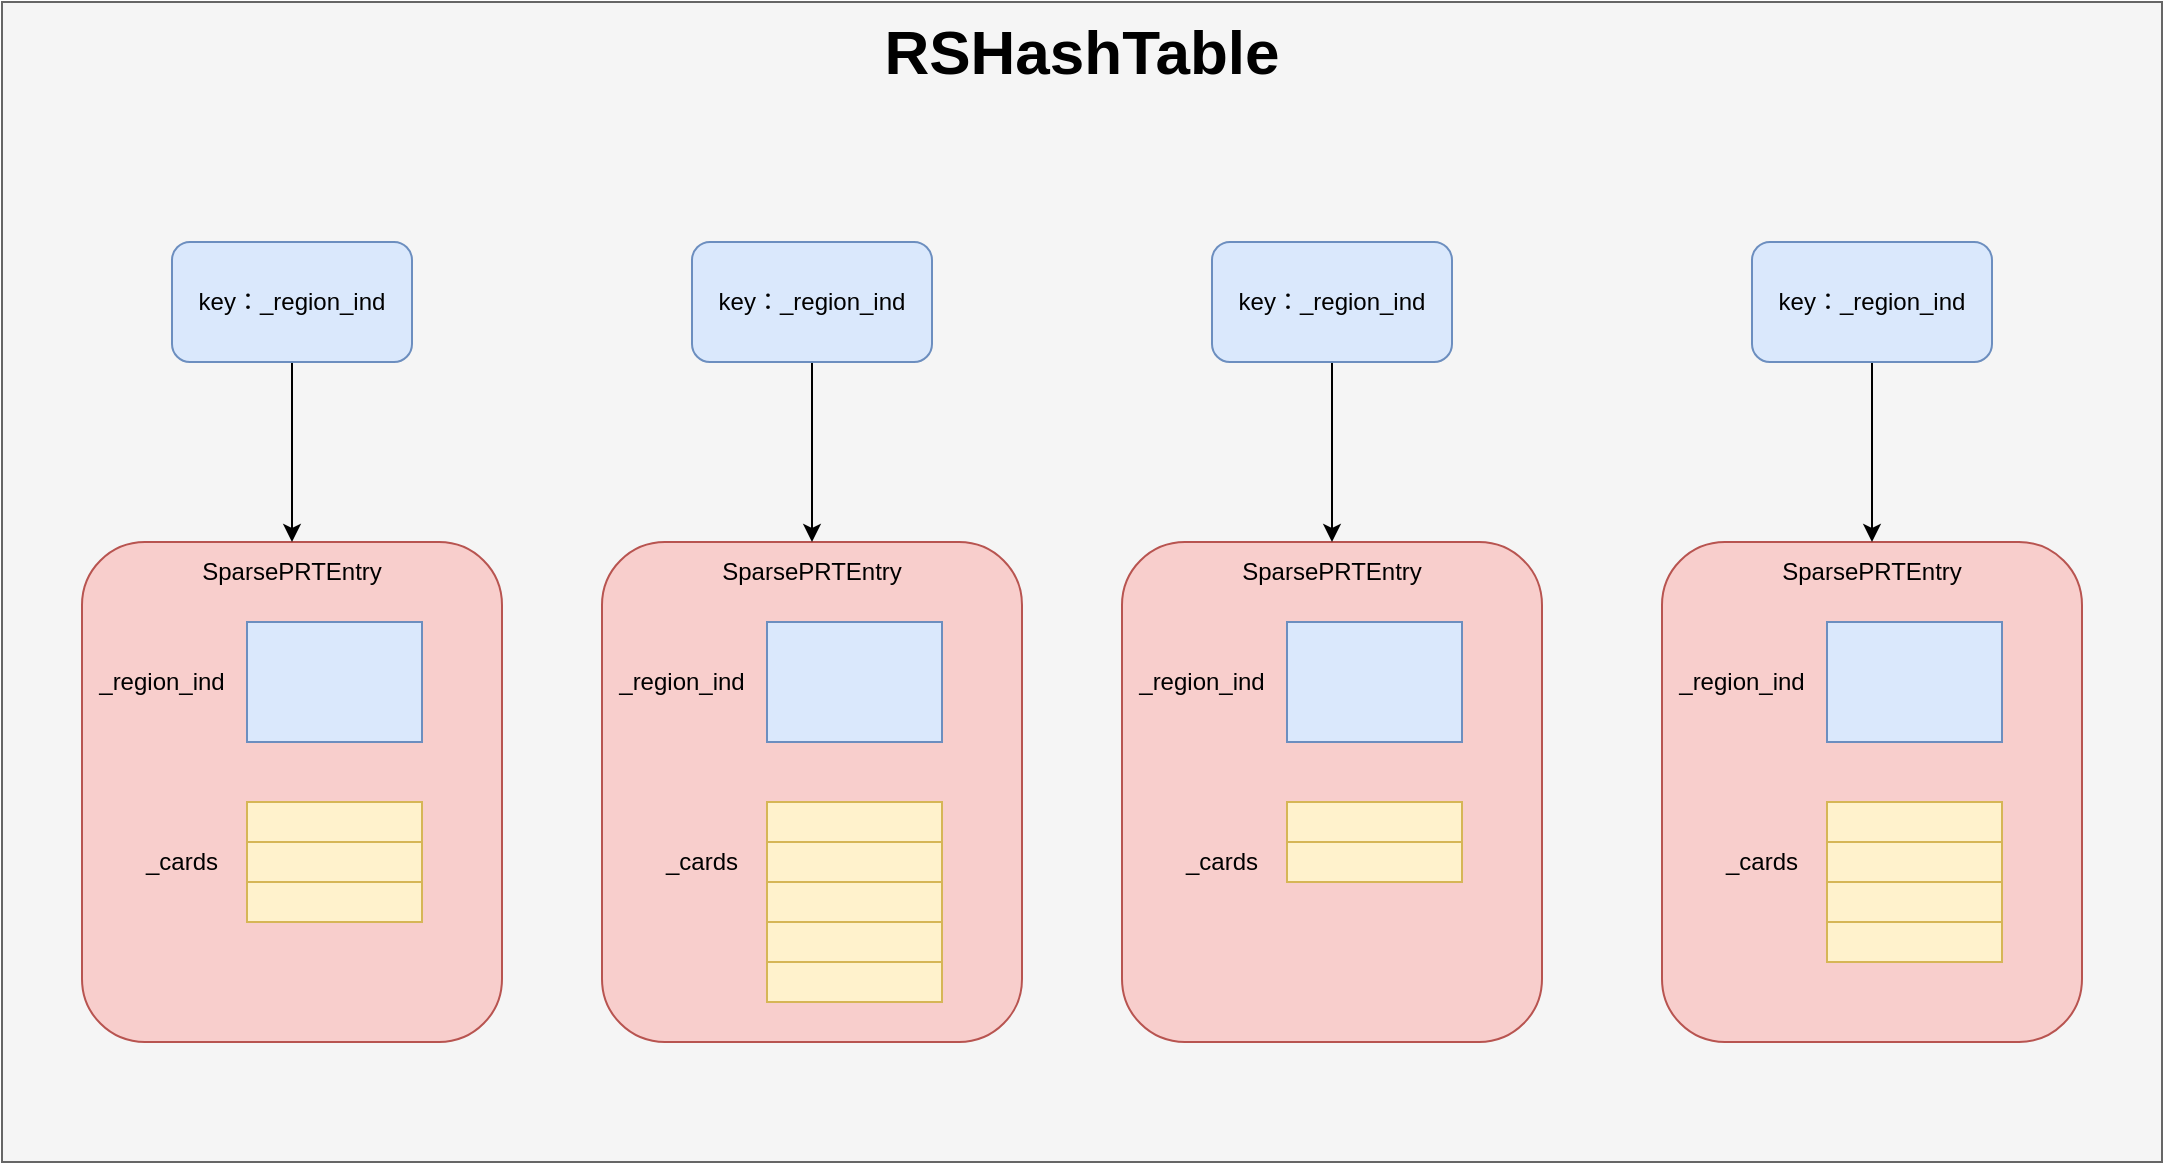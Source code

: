 <mxfile version="21.5.1" type="device" pages="2">
  <diagram name="稀疏prt" id="of0phU7YStOfkWXfRMpA">
    <mxGraphModel dx="1480" dy="2035" grid="1" gridSize="10" guides="1" tooltips="1" connect="1" arrows="1" fold="1" page="1" pageScale="1" pageWidth="827" pageHeight="1169" math="0" shadow="0">
      <root>
        <mxCell id="0" />
        <mxCell id="1" parent="0" />
        <mxCell id="s5ADCJKUopqWij5MdvxX-49" value="" style="rounded=0;whiteSpace=wrap;html=1;fillColor=#f5f5f5;fontColor=#333333;strokeColor=#666666;" parent="1" vertex="1">
          <mxGeometry x="80" y="-90" width="1080" height="580" as="geometry" />
        </mxCell>
        <mxCell id="s5ADCJKUopqWij5MdvxX-2" value="RSHashTable" style="text;html=1;strokeColor=none;fillColor=none;align=center;verticalAlign=middle;whiteSpace=wrap;rounded=0;fontStyle=1;fontSize=31;" parent="1" vertex="1">
          <mxGeometry x="590" y="-80" width="60" height="30" as="geometry" />
        </mxCell>
        <mxCell id="s5ADCJKUopqWij5MdvxX-3" value="" style="rounded=1;whiteSpace=wrap;html=1;fillColor=#f8cecc;strokeColor=#b85450;" parent="1" vertex="1">
          <mxGeometry x="120" y="180" width="210" height="250" as="geometry" />
        </mxCell>
        <mxCell id="s5ADCJKUopqWij5MdvxX-4" value="SparsePRTEntry" style="text;html=1;strokeColor=none;fillColor=none;align=center;verticalAlign=middle;whiteSpace=wrap;rounded=0;" parent="1" vertex="1">
          <mxGeometry x="195" y="180" width="60" height="30" as="geometry" />
        </mxCell>
        <mxCell id="s5ADCJKUopqWij5MdvxX-5" value="" style="rounded=0;whiteSpace=wrap;html=1;fillColor=#dae8fc;strokeColor=#6c8ebf;" parent="1" vertex="1">
          <mxGeometry x="202.5" y="220" width="87.5" height="60" as="geometry" />
        </mxCell>
        <mxCell id="s5ADCJKUopqWij5MdvxX-6" value="" style="rounded=0;whiteSpace=wrap;html=1;fillColor=#fff2cc;strokeColor=#d6b656;" parent="1" vertex="1">
          <mxGeometry x="202.5" y="310" width="87.5" height="20" as="geometry" />
        </mxCell>
        <mxCell id="s5ADCJKUopqWij5MdvxX-7" value="_cards" style="text;html=1;strokeColor=none;fillColor=none;align=center;verticalAlign=middle;whiteSpace=wrap;rounded=0;" parent="1" vertex="1">
          <mxGeometry x="140" y="325" width="60" height="30" as="geometry" />
        </mxCell>
        <mxCell id="s5ADCJKUopqWij5MdvxX-10" value="" style="rounded=0;whiteSpace=wrap;html=1;fillColor=#fff2cc;strokeColor=#d6b656;" parent="1" vertex="1">
          <mxGeometry x="202.5" y="330" width="87.5" height="20" as="geometry" />
        </mxCell>
        <mxCell id="s5ADCJKUopqWij5MdvxX-11" value="" style="rounded=0;whiteSpace=wrap;html=1;fillColor=#fff2cc;strokeColor=#d6b656;" parent="1" vertex="1">
          <mxGeometry x="202.5" y="350" width="87.5" height="20" as="geometry" />
        </mxCell>
        <mxCell id="s5ADCJKUopqWij5MdvxX-12" value="_region_ind" style="text;html=1;strokeColor=none;fillColor=none;align=center;verticalAlign=middle;whiteSpace=wrap;rounded=0;" parent="1" vertex="1">
          <mxGeometry x="130" y="235" width="60" height="30" as="geometry" />
        </mxCell>
        <mxCell id="s5ADCJKUopqWij5MdvxX-15" value="" style="edgeStyle=orthogonalEdgeStyle;rounded=0;orthogonalLoop=1;jettySize=auto;html=1;" parent="1" source="s5ADCJKUopqWij5MdvxX-14" target="s5ADCJKUopqWij5MdvxX-4" edge="1">
          <mxGeometry relative="1" as="geometry" />
        </mxCell>
        <mxCell id="s5ADCJKUopqWij5MdvxX-14" value="key：_region_ind" style="rounded=1;whiteSpace=wrap;html=1;fillColor=#dae8fc;strokeColor=#6c8ebf;" parent="1" vertex="1">
          <mxGeometry x="165" y="30" width="120" height="60" as="geometry" />
        </mxCell>
        <mxCell id="s5ADCJKUopqWij5MdvxX-16" value="" style="rounded=1;whiteSpace=wrap;html=1;fillColor=#f8cecc;strokeColor=#b85450;" parent="1" vertex="1">
          <mxGeometry x="380" y="180" width="210" height="250" as="geometry" />
        </mxCell>
        <mxCell id="s5ADCJKUopqWij5MdvxX-17" value="SparsePRTEntry" style="text;html=1;strokeColor=none;fillColor=none;align=center;verticalAlign=middle;whiteSpace=wrap;rounded=0;" parent="1" vertex="1">
          <mxGeometry x="455" y="180" width="60" height="30" as="geometry" />
        </mxCell>
        <mxCell id="s5ADCJKUopqWij5MdvxX-18" value="" style="rounded=0;whiteSpace=wrap;html=1;fillColor=#dae8fc;strokeColor=#6c8ebf;" parent="1" vertex="1">
          <mxGeometry x="462.5" y="220" width="87.5" height="60" as="geometry" />
        </mxCell>
        <mxCell id="s5ADCJKUopqWij5MdvxX-19" value="" style="rounded=0;whiteSpace=wrap;html=1;fillColor=#fff2cc;strokeColor=#d6b656;" parent="1" vertex="1">
          <mxGeometry x="462.5" y="310" width="87.5" height="20" as="geometry" />
        </mxCell>
        <mxCell id="s5ADCJKUopqWij5MdvxX-20" value="_cards" style="text;html=1;strokeColor=none;fillColor=none;align=center;verticalAlign=middle;whiteSpace=wrap;rounded=0;" parent="1" vertex="1">
          <mxGeometry x="400" y="325" width="60" height="30" as="geometry" />
        </mxCell>
        <mxCell id="s5ADCJKUopqWij5MdvxX-21" value="" style="rounded=0;whiteSpace=wrap;html=1;fillColor=#fff2cc;strokeColor=#d6b656;" parent="1" vertex="1">
          <mxGeometry x="462.5" y="330" width="87.5" height="20" as="geometry" />
        </mxCell>
        <mxCell id="s5ADCJKUopqWij5MdvxX-22" value="" style="rounded=0;whiteSpace=wrap;html=1;fillColor=#fff2cc;strokeColor=#d6b656;" parent="1" vertex="1">
          <mxGeometry x="462.5" y="350" width="87.5" height="20" as="geometry" />
        </mxCell>
        <mxCell id="s5ADCJKUopqWij5MdvxX-23" value="_region_ind" style="text;html=1;strokeColor=none;fillColor=none;align=center;verticalAlign=middle;whiteSpace=wrap;rounded=0;" parent="1" vertex="1">
          <mxGeometry x="390" y="235" width="60" height="30" as="geometry" />
        </mxCell>
        <mxCell id="s5ADCJKUopqWij5MdvxX-24" value="" style="edgeStyle=orthogonalEdgeStyle;rounded=0;orthogonalLoop=1;jettySize=auto;html=1;" parent="1" source="s5ADCJKUopqWij5MdvxX-25" target="s5ADCJKUopqWij5MdvxX-17" edge="1">
          <mxGeometry relative="1" as="geometry" />
        </mxCell>
        <mxCell id="s5ADCJKUopqWij5MdvxX-25" value="key：_region_ind" style="rounded=1;whiteSpace=wrap;html=1;fillColor=#dae8fc;strokeColor=#6c8ebf;" parent="1" vertex="1">
          <mxGeometry x="425" y="30" width="120" height="60" as="geometry" />
        </mxCell>
        <mxCell id="s5ADCJKUopqWij5MdvxX-26" value="" style="rounded=1;whiteSpace=wrap;html=1;fillColor=#f8cecc;strokeColor=#b85450;" parent="1" vertex="1">
          <mxGeometry x="640" y="180" width="210" height="250" as="geometry" />
        </mxCell>
        <mxCell id="s5ADCJKUopqWij5MdvxX-27" value="SparsePRTEntry" style="text;html=1;strokeColor=none;fillColor=none;align=center;verticalAlign=middle;whiteSpace=wrap;rounded=0;" parent="1" vertex="1">
          <mxGeometry x="715" y="180" width="60" height="30" as="geometry" />
        </mxCell>
        <mxCell id="s5ADCJKUopqWij5MdvxX-28" value="" style="rounded=0;whiteSpace=wrap;html=1;fillColor=#dae8fc;strokeColor=#6c8ebf;" parent="1" vertex="1">
          <mxGeometry x="722.5" y="220" width="87.5" height="60" as="geometry" />
        </mxCell>
        <mxCell id="s5ADCJKUopqWij5MdvxX-29" value="" style="rounded=0;whiteSpace=wrap;html=1;fillColor=#fff2cc;strokeColor=#d6b656;" parent="1" vertex="1">
          <mxGeometry x="722.5" y="310" width="87.5" height="20" as="geometry" />
        </mxCell>
        <mxCell id="s5ADCJKUopqWij5MdvxX-30" value="_cards" style="text;html=1;strokeColor=none;fillColor=none;align=center;verticalAlign=middle;whiteSpace=wrap;rounded=0;" parent="1" vertex="1">
          <mxGeometry x="660" y="325" width="60" height="30" as="geometry" />
        </mxCell>
        <mxCell id="s5ADCJKUopqWij5MdvxX-31" value="" style="rounded=0;whiteSpace=wrap;html=1;fillColor=#fff2cc;strokeColor=#d6b656;" parent="1" vertex="1">
          <mxGeometry x="722.5" y="330" width="87.5" height="20" as="geometry" />
        </mxCell>
        <mxCell id="s5ADCJKUopqWij5MdvxX-33" value="_region_ind" style="text;html=1;strokeColor=none;fillColor=none;align=center;verticalAlign=middle;whiteSpace=wrap;rounded=0;" parent="1" vertex="1">
          <mxGeometry x="650" y="235" width="60" height="30" as="geometry" />
        </mxCell>
        <mxCell id="s5ADCJKUopqWij5MdvxX-34" value="" style="edgeStyle=orthogonalEdgeStyle;rounded=0;orthogonalLoop=1;jettySize=auto;html=1;" parent="1" source="s5ADCJKUopqWij5MdvxX-35" target="s5ADCJKUopqWij5MdvxX-27" edge="1">
          <mxGeometry relative="1" as="geometry" />
        </mxCell>
        <mxCell id="s5ADCJKUopqWij5MdvxX-35" value="key：_region_ind" style="rounded=1;whiteSpace=wrap;html=1;fillColor=#dae8fc;strokeColor=#6c8ebf;" parent="1" vertex="1">
          <mxGeometry x="685" y="30" width="120" height="60" as="geometry" />
        </mxCell>
        <mxCell id="s5ADCJKUopqWij5MdvxX-36" value="" style="rounded=1;whiteSpace=wrap;html=1;fillColor=#f8cecc;strokeColor=#b85450;" parent="1" vertex="1">
          <mxGeometry x="910" y="180" width="210" height="250" as="geometry" />
        </mxCell>
        <mxCell id="s5ADCJKUopqWij5MdvxX-37" value="SparsePRTEntry" style="text;html=1;strokeColor=none;fillColor=none;align=center;verticalAlign=middle;whiteSpace=wrap;rounded=0;" parent="1" vertex="1">
          <mxGeometry x="985" y="180" width="60" height="30" as="geometry" />
        </mxCell>
        <mxCell id="s5ADCJKUopqWij5MdvxX-38" value="" style="rounded=0;whiteSpace=wrap;html=1;fillColor=#dae8fc;strokeColor=#6c8ebf;" parent="1" vertex="1">
          <mxGeometry x="992.5" y="220" width="87.5" height="60" as="geometry" />
        </mxCell>
        <mxCell id="s5ADCJKUopqWij5MdvxX-39" value="" style="rounded=0;whiteSpace=wrap;html=1;fillColor=#fff2cc;strokeColor=#d6b656;" parent="1" vertex="1">
          <mxGeometry x="992.5" y="310" width="87.5" height="20" as="geometry" />
        </mxCell>
        <mxCell id="s5ADCJKUopqWij5MdvxX-40" value="_cards" style="text;html=1;strokeColor=none;fillColor=none;align=center;verticalAlign=middle;whiteSpace=wrap;rounded=0;" parent="1" vertex="1">
          <mxGeometry x="930" y="325" width="60" height="30" as="geometry" />
        </mxCell>
        <mxCell id="s5ADCJKUopqWij5MdvxX-41" value="" style="rounded=0;whiteSpace=wrap;html=1;fillColor=#fff2cc;strokeColor=#d6b656;" parent="1" vertex="1">
          <mxGeometry x="992.5" y="330" width="87.5" height="20" as="geometry" />
        </mxCell>
        <mxCell id="s5ADCJKUopqWij5MdvxX-42" value="" style="rounded=0;whiteSpace=wrap;html=1;fillColor=#fff2cc;strokeColor=#d6b656;" parent="1" vertex="1">
          <mxGeometry x="992.5" y="350" width="87.5" height="20" as="geometry" />
        </mxCell>
        <mxCell id="s5ADCJKUopqWij5MdvxX-43" value="_region_ind" style="text;html=1;strokeColor=none;fillColor=none;align=center;verticalAlign=middle;whiteSpace=wrap;rounded=0;" parent="1" vertex="1">
          <mxGeometry x="920" y="235" width="60" height="30" as="geometry" />
        </mxCell>
        <mxCell id="s5ADCJKUopqWij5MdvxX-44" value="" style="edgeStyle=orthogonalEdgeStyle;rounded=0;orthogonalLoop=1;jettySize=auto;html=1;" parent="1" source="s5ADCJKUopqWij5MdvxX-45" target="s5ADCJKUopqWij5MdvxX-37" edge="1">
          <mxGeometry relative="1" as="geometry" />
        </mxCell>
        <mxCell id="s5ADCJKUopqWij5MdvxX-45" value="key：_region_ind" style="rounded=1;whiteSpace=wrap;html=1;fillColor=#dae8fc;strokeColor=#6c8ebf;" parent="1" vertex="1">
          <mxGeometry x="955" y="30" width="120" height="60" as="geometry" />
        </mxCell>
        <mxCell id="s5ADCJKUopqWij5MdvxX-46" value="" style="rounded=0;whiteSpace=wrap;html=1;fillColor=#fff2cc;strokeColor=#d6b656;" parent="1" vertex="1">
          <mxGeometry x="462.5" y="370" width="87.5" height="20" as="geometry" />
        </mxCell>
        <mxCell id="s5ADCJKUopqWij5MdvxX-47" value="" style="rounded=0;whiteSpace=wrap;html=1;fillColor=#fff2cc;strokeColor=#d6b656;" parent="1" vertex="1">
          <mxGeometry x="462.5" y="390" width="87.5" height="20" as="geometry" />
        </mxCell>
        <mxCell id="s5ADCJKUopqWij5MdvxX-48" value="" style="rounded=0;whiteSpace=wrap;html=1;fillColor=#fff2cc;strokeColor=#d6b656;" parent="1" vertex="1">
          <mxGeometry x="992.5" y="370" width="87.5" height="20" as="geometry" />
        </mxCell>
      </root>
    </mxGraphModel>
  </diagram>
  <diagram id="GHXvNgF8Tv3ax6OHYOXH" name="细粒度prt">
    <mxGraphModel dx="1219" dy="713" grid="1" gridSize="10" guides="1" tooltips="1" connect="1" arrows="1" fold="1" page="1" pageScale="1" pageWidth="827" pageHeight="1169" math="0" shadow="0">
      <root>
        <mxCell id="0" />
        <mxCell id="1" parent="0" />
        <mxCell id="NdhhSufG8kISONZ2w3cd-41" value="" style="rounded=0;whiteSpace=wrap;html=1;fillColor=#f5f5f5;fontColor=#333333;strokeColor=#666666;" vertex="1" parent="1">
          <mxGeometry x="220" y="70" width="760" height="280" as="geometry" />
        </mxCell>
        <mxCell id="NdhhSufG8kISONZ2w3cd-11" value="" style="rounded=1;whiteSpace=wrap;html=1;fillColor=#e1d5e7;strokeColor=#9673a6;" vertex="1" parent="1">
          <mxGeometry x="240" y="130" width="350" height="190" as="geometry" />
        </mxCell>
        <mxCell id="NdhhSufG8kISONZ2w3cd-26" style="edgeStyle=orthogonalEdgeStyle;rounded=0;orthogonalLoop=1;jettySize=auto;html=1;fontColor=#000000;" edge="1" parent="1" source="NdhhSufG8kISONZ2w3cd-1">
          <mxGeometry relative="1" as="geometry">
            <mxPoint x="270" y="430" as="targetPoint" />
            <Array as="points">
              <mxPoint x="190" y="200" />
              <mxPoint x="190" y="430" />
            </Array>
          </mxGeometry>
        </mxCell>
        <mxCell id="NdhhSufG8kISONZ2w3cd-28" value="指向&lt;br&gt;Region的&lt;br&gt;起始地址" style="edgeLabel;html=1;align=center;verticalAlign=middle;resizable=0;points=[];" vertex="1" connectable="0" parent="NdhhSufG8kISONZ2w3cd-26">
          <mxGeometry x="0.096" y="2" relative="1" as="geometry">
            <mxPoint as="offset" />
          </mxGeometry>
        </mxCell>
        <mxCell id="NdhhSufG8kISONZ2w3cd-1" value="HeapRegion的起始地址：_hr" style="rounded=0;whiteSpace=wrap;html=1;fillColor=#dae8fc;strokeColor=#6c8ebf;" vertex="1" parent="1">
          <mxGeometry x="320" y="170" width="120" height="60" as="geometry" />
        </mxCell>
        <mxCell id="NdhhSufG8kISONZ2w3cd-2" value="0" style="rounded=0;whiteSpace=wrap;html=1;fillColor=#fff2cc;strokeColor=#d6b656;" vertex="1" parent="1">
          <mxGeometry x="320" y="250" width="40" height="40" as="geometry" />
        </mxCell>
        <mxCell id="NdhhSufG8kISONZ2w3cd-3" value="位图：_bm" style="text;html=1;strokeColor=none;fillColor=none;align=center;verticalAlign=middle;whiteSpace=wrap;rounded=0;" vertex="1" parent="1">
          <mxGeometry x="250" y="255" width="70" height="30" as="geometry" />
        </mxCell>
        <mxCell id="NdhhSufG8kISONZ2w3cd-4" value="0" style="rounded=0;whiteSpace=wrap;html=1;fillColor=#fff2cc;strokeColor=#d6b656;" vertex="1" parent="1">
          <mxGeometry x="360" y="250" width="40" height="40" as="geometry" />
        </mxCell>
        <mxCell id="NdhhSufG8kISONZ2w3cd-5" value="0" style="rounded=0;whiteSpace=wrap;html=1;fillColor=#fff2cc;strokeColor=#d6b656;" vertex="1" parent="1">
          <mxGeometry x="400" y="250" width="40" height="40" as="geometry" />
        </mxCell>
        <mxCell id="NdhhSufG8kISONZ2w3cd-6" value="0" style="rounded=0;whiteSpace=wrap;html=1;fillColor=#fff2cc;strokeColor=#d6b656;" vertex="1" parent="1">
          <mxGeometry x="440" y="250" width="40" height="40" as="geometry" />
        </mxCell>
        <mxCell id="NdhhSufG8kISONZ2w3cd-10" value="" style="rounded=0;whiteSpace=wrap;html=1;fillColor=#f8cecc;strokeColor=#b85450;" vertex="1" parent="1">
          <mxGeometry x="270" y="430" width="120" height="60" as="geometry" />
        </mxCell>
        <mxCell id="NdhhSufG8kISONZ2w3cd-13" value="PerRegionTable" style="text;html=1;strokeColor=none;fillColor=none;align=center;verticalAlign=middle;whiteSpace=wrap;rounded=0;fontStyle=1;fontSize=15;" vertex="1" parent="1">
          <mxGeometry x="390" y="130" width="60" height="30" as="geometry" />
        </mxCell>
        <mxCell id="NdhhSufG8kISONZ2w3cd-14" value="512Byte" style="text;html=1;strokeColor=none;fillColor=none;align=center;verticalAlign=middle;whiteSpace=wrap;rounded=0;" vertex="1" parent="1">
          <mxGeometry x="300" y="390" width="60" height="30" as="geometry" />
        </mxCell>
        <mxCell id="NdhhSufG8kISONZ2w3cd-15" value="" style="endArrow=none;dashed=1;html=1;dashPattern=1 3;strokeWidth=2;rounded=0;exitX=0;exitY=0;exitDx=0;exitDy=0;" edge="1" parent="1" source="NdhhSufG8kISONZ2w3cd-10">
          <mxGeometry width="50" height="50" relative="1" as="geometry">
            <mxPoint x="270" y="340" as="sourcePoint" />
            <mxPoint x="320" y="290" as="targetPoint" />
          </mxGeometry>
        </mxCell>
        <mxCell id="NdhhSufG8kISONZ2w3cd-16" value="1bit" style="text;html=1;strokeColor=none;fillColor=none;align=center;verticalAlign=middle;whiteSpace=wrap;rounded=0;" vertex="1" parent="1">
          <mxGeometry x="310" y="290" width="60" height="30" as="geometry" />
        </mxCell>
        <mxCell id="NdhhSufG8kISONZ2w3cd-17" value="" style="endArrow=none;dashed=1;html=1;dashPattern=1 3;strokeWidth=2;rounded=0;exitX=1;exitY=0;exitDx=0;exitDy=0;" edge="1" parent="1" source="NdhhSufG8kISONZ2w3cd-10">
          <mxGeometry width="50" height="50" relative="1" as="geometry">
            <mxPoint x="310" y="340" as="sourcePoint" />
            <mxPoint x="360" y="290" as="targetPoint" />
          </mxGeometry>
        </mxCell>
        <mxCell id="NdhhSufG8kISONZ2w3cd-18" value="Region" style="text;html=1;strokeColor=none;fillColor=none;align=center;verticalAlign=middle;whiteSpace=wrap;rounded=0;fontStyle=1;fontSize=17;" vertex="1" parent="1">
          <mxGeometry x="200" y="445" width="60" height="30" as="geometry" />
        </mxCell>
        <mxCell id="NdhhSufG8kISONZ2w3cd-19" value="" style="rounded=0;whiteSpace=wrap;html=1;fillColor=#f8cecc;strokeColor=#b85450;" vertex="1" parent="1">
          <mxGeometry x="390" y="430" width="120" height="60" as="geometry" />
        </mxCell>
        <mxCell id="NdhhSufG8kISONZ2w3cd-20" value="" style="rounded=0;whiteSpace=wrap;html=1;fillColor=#f8cecc;strokeColor=#b85450;" vertex="1" parent="1">
          <mxGeometry x="510" y="430" width="120" height="60" as="geometry" />
        </mxCell>
        <mxCell id="NdhhSufG8kISONZ2w3cd-21" value="" style="rounded=0;whiteSpace=wrap;html=1;fillColor=#f8cecc;strokeColor=#b85450;" vertex="1" parent="1">
          <mxGeometry x="630" y="430" width="120" height="60" as="geometry" />
        </mxCell>
        <mxCell id="NdhhSufG8kISONZ2w3cd-23" value="" style="endArrow=none;dashed=1;html=1;dashPattern=1 3;strokeWidth=2;rounded=0;exitX=0;exitY=0;exitDx=0;exitDy=0;" edge="1" parent="1" source="NdhhSufG8kISONZ2w3cd-20">
          <mxGeometry width="50" height="50" relative="1" as="geometry">
            <mxPoint x="350" y="340" as="sourcePoint" />
            <mxPoint x="400" y="290" as="targetPoint" />
          </mxGeometry>
        </mxCell>
        <mxCell id="NdhhSufG8kISONZ2w3cd-24" value="" style="endArrow=none;dashed=1;html=1;dashPattern=1 3;strokeWidth=2;rounded=0;exitX=0;exitY=0;exitDx=0;exitDy=0;" edge="1" parent="1" source="NdhhSufG8kISONZ2w3cd-21">
          <mxGeometry width="50" height="50" relative="1" as="geometry">
            <mxPoint x="390" y="340" as="sourcePoint" />
            <mxPoint x="440" y="290" as="targetPoint" />
          </mxGeometry>
        </mxCell>
        <mxCell id="NdhhSufG8kISONZ2w3cd-25" value="" style="endArrow=none;dashed=1;html=1;dashPattern=1 3;strokeWidth=2;rounded=0;exitX=1;exitY=0;exitDx=0;exitDy=0;" edge="1" parent="1" source="NdhhSufG8kISONZ2w3cd-21">
          <mxGeometry width="50" height="50" relative="1" as="geometry">
            <mxPoint x="430" y="340" as="sourcePoint" />
            <mxPoint x="480" y="290" as="targetPoint" />
          </mxGeometry>
        </mxCell>
        <mxCell id="NdhhSufG8kISONZ2w3cd-29" value="obj" style="ellipse;whiteSpace=wrap;html=1;aspect=fixed;fillColor=#f0a30a;strokeColor=#BD7000;fontColor=#000000;" vertex="1" parent="1">
          <mxGeometry x="280" y="445" width="35" height="35" as="geometry" />
        </mxCell>
        <mxCell id="NdhhSufG8kISONZ2w3cd-31" value="" style="rounded=1;whiteSpace=wrap;html=1;fillColor=#e1d5e7;strokeColor=#9673a6;" vertex="1" parent="1">
          <mxGeometry x="610" y="130" width="350" height="190" as="geometry" />
        </mxCell>
        <mxCell id="NdhhSufG8kISONZ2w3cd-32" value="_hr" style="rounded=0;whiteSpace=wrap;html=1;fillColor=#dae8fc;strokeColor=#6c8ebf;" vertex="1" parent="1">
          <mxGeometry x="690" y="170" width="120" height="60" as="geometry" />
        </mxCell>
        <mxCell id="NdhhSufG8kISONZ2w3cd-33" value="0" style="rounded=0;whiteSpace=wrap;html=1;fillColor=#fff2cc;strokeColor=#d6b656;" vertex="1" parent="1">
          <mxGeometry x="690" y="250" width="40" height="40" as="geometry" />
        </mxCell>
        <mxCell id="NdhhSufG8kISONZ2w3cd-34" value="_bm" style="text;html=1;strokeColor=none;fillColor=none;align=center;verticalAlign=middle;whiteSpace=wrap;rounded=0;" vertex="1" parent="1">
          <mxGeometry x="630" y="255" width="60" height="30" as="geometry" />
        </mxCell>
        <mxCell id="NdhhSufG8kISONZ2w3cd-35" value="0" style="rounded=0;whiteSpace=wrap;html=1;fillColor=#fff2cc;strokeColor=#d6b656;" vertex="1" parent="1">
          <mxGeometry x="730" y="250" width="40" height="40" as="geometry" />
        </mxCell>
        <mxCell id="NdhhSufG8kISONZ2w3cd-36" value="0" style="rounded=0;whiteSpace=wrap;html=1;fillColor=#fff2cc;strokeColor=#d6b656;" vertex="1" parent="1">
          <mxGeometry x="770" y="250" width="40" height="40" as="geometry" />
        </mxCell>
        <mxCell id="NdhhSufG8kISONZ2w3cd-37" value="0" style="rounded=0;whiteSpace=wrap;html=1;fillColor=#fff2cc;strokeColor=#d6b656;" vertex="1" parent="1">
          <mxGeometry x="810" y="250" width="40" height="40" as="geometry" />
        </mxCell>
        <mxCell id="NdhhSufG8kISONZ2w3cd-38" value="PerRegionTable" style="text;html=1;strokeColor=none;fillColor=none;align=center;verticalAlign=middle;whiteSpace=wrap;rounded=0;fontStyle=1;fontSize=15;" vertex="1" parent="1">
          <mxGeometry x="760" y="130" width="60" height="30" as="geometry" />
        </mxCell>
        <mxCell id="NdhhSufG8kISONZ2w3cd-42" value="细粒度PRT" style="text;html=1;strokeColor=none;fillColor=none;align=center;verticalAlign=middle;whiteSpace=wrap;rounded=0;fontStyle=1;fontSize=22;" vertex="1" parent="1">
          <mxGeometry x="525" y="76" width="150" height="30" as="geometry" />
        </mxCell>
      </root>
    </mxGraphModel>
  </diagram>
</mxfile>
